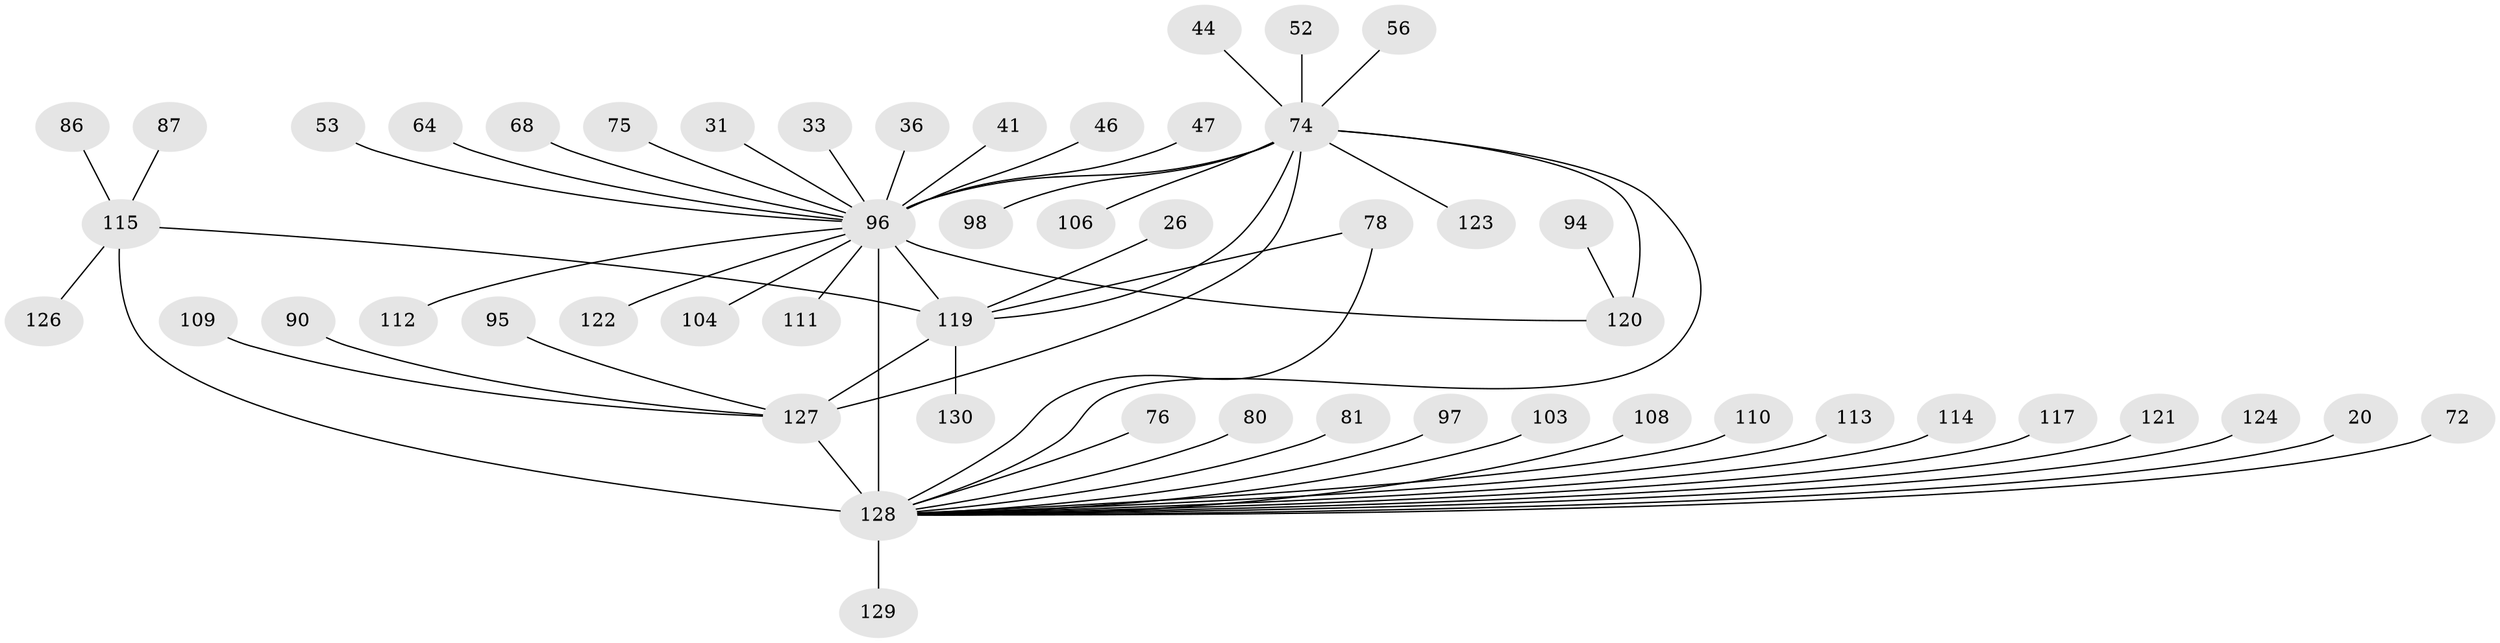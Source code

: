 // original degree distribution, {12: 0.015384615384615385, 13: 0.015384615384615385, 15: 0.007692307692307693, 11: 0.007692307692307693, 14: 0.007692307692307693, 2: 0.25384615384615383, 8: 0.015384615384615385, 7: 0.007692307692307693, 16: 0.007692307692307693, 6: 0.015384615384615385, 4: 0.046153846153846156, 10: 0.007692307692307693, 1: 0.5, 5: 0.038461538461538464, 3: 0.05384615384615385}
// Generated by graph-tools (version 1.1) at 2025/50/03/04/25 21:50:02]
// undirected, 52 vertices, 58 edges
graph export_dot {
graph [start="1"]
  node [color=gray90,style=filled];
  20;
  26;
  31;
  33;
  36;
  41;
  44;
  46;
  47 [super="+22"];
  52;
  53;
  56;
  64 [super="+42"];
  68;
  72 [super="+48"];
  74 [super="+35+43"];
  75;
  76;
  78 [super="+12"];
  80;
  81;
  86 [super="+69"];
  87 [super="+71"];
  90;
  94 [super="+49"];
  95;
  96 [super="+10+4+3"];
  97;
  98 [super="+85+40"];
  103;
  104;
  106;
  108 [super="+57+101"];
  109;
  110;
  111;
  112 [super="+82"];
  113;
  114;
  115 [super="+105"];
  117;
  119 [super="+73+66+118+61"];
  120 [super="+62+116+34"];
  121;
  122;
  123;
  124 [super="+107"];
  126;
  127 [super="+93+102"];
  128 [super="+24+58+125+88"];
  129;
  130;
  20 -- 128;
  26 -- 119;
  31 -- 96;
  33 -- 96;
  36 -- 96;
  41 -- 96;
  44 -- 74;
  46 -- 96 [weight=2];
  47 -- 96;
  52 -- 74;
  53 -- 96;
  56 -- 74;
  64 -- 96;
  68 -- 96;
  72 -- 128;
  74 -- 96 [weight=2];
  74 -- 128;
  74 -- 98 [weight=2];
  74 -- 106;
  74 -- 119 [weight=2];
  74 -- 123;
  74 -- 120 [weight=4];
  74 -- 127 [weight=4];
  75 -- 96;
  76 -- 128;
  78 -- 119;
  78 -- 128;
  80 -- 128;
  81 -- 128;
  86 -- 115 [weight=2];
  87 -- 115 [weight=2];
  90 -- 127;
  94 -- 120;
  95 -- 127;
  96 -- 122;
  96 -- 119 [weight=8];
  96 -- 128 [weight=14];
  96 -- 120 [weight=2];
  96 -- 104;
  96 -- 111;
  96 -- 112;
  97 -- 128;
  103 -- 128;
  108 -- 128;
  109 -- 127;
  110 -- 128;
  113 -- 128;
  114 -- 128;
  115 -- 128 [weight=3];
  115 -- 119;
  115 -- 126;
  117 -- 128;
  119 -- 130;
  119 -- 127;
  121 -- 128;
  124 -- 128;
  127 -- 128 [weight=3];
  128 -- 129;
}
